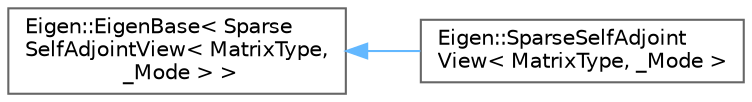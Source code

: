 digraph "Graphical Class Hierarchy"
{
 // LATEX_PDF_SIZE
  bgcolor="transparent";
  edge [fontname=Helvetica,fontsize=10,labelfontname=Helvetica,labelfontsize=10];
  node [fontname=Helvetica,fontsize=10,shape=box,height=0.2,width=0.4];
  rankdir="LR";
  Node0 [id="Node000000",label="Eigen::EigenBase\< Sparse\lSelfAdjointView\< MatrixType,\l _Mode \> \>",height=0.2,width=0.4,color="grey40", fillcolor="white", style="filled",URL="$structEigen_1_1EigenBase.html",tooltip=" "];
  Node0 -> Node1 [id="edge568_Node000000_Node000001",dir="back",color="steelblue1",style="solid",tooltip=" "];
  Node1 [id="Node000001",label="Eigen::SparseSelfAdjoint\lView\< MatrixType, _Mode \>",height=0.2,width=0.4,color="grey40", fillcolor="white", style="filled",URL="$classEigen_1_1SparseSelfAdjointView.html",tooltip="Pseudo expression to manipulate a triangular sparse matrix as a selfadjoint matrix."];
}
